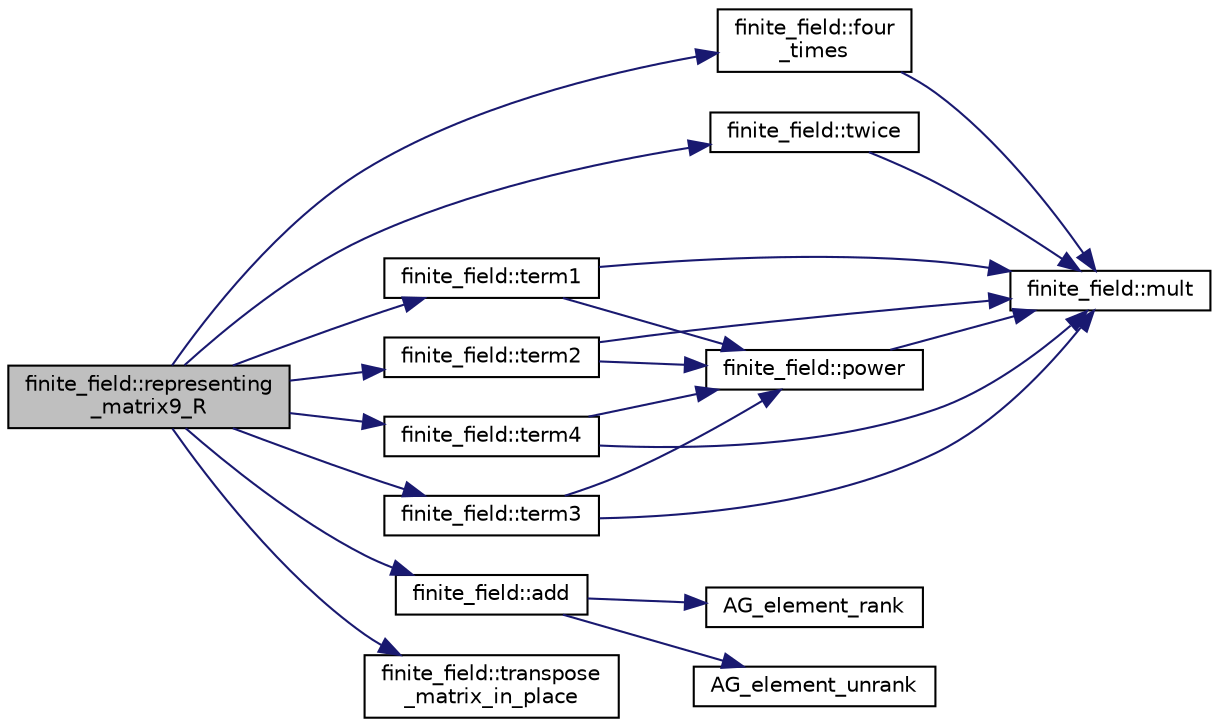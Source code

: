 digraph "finite_field::representing_matrix9_R"
{
  edge [fontname="Helvetica",fontsize="10",labelfontname="Helvetica",labelfontsize="10"];
  node [fontname="Helvetica",fontsize="10",shape=record];
  rankdir="LR";
  Node17683 [label="finite_field::representing\l_matrix9_R",height=0.2,width=0.4,color="black", fillcolor="grey75", style="filled", fontcolor="black"];
  Node17683 -> Node17684 [color="midnightblue",fontsize="10",style="solid",fontname="Helvetica"];
  Node17684 [label="finite_field::term1",height=0.2,width=0.4,color="black", fillcolor="white", style="filled",URL="$df/d5a/classfinite__field.html#adb8e50d3f70f20124537ae6961930554"];
  Node17684 -> Node17685 [color="midnightblue",fontsize="10",style="solid",fontname="Helvetica"];
  Node17685 [label="finite_field::mult",height=0.2,width=0.4,color="black", fillcolor="white", style="filled",URL="$df/d5a/classfinite__field.html#a24fb5917aa6d4d656fd855b7f44a13b0"];
  Node17684 -> Node17686 [color="midnightblue",fontsize="10",style="solid",fontname="Helvetica"];
  Node17686 [label="finite_field::power",height=0.2,width=0.4,color="black", fillcolor="white", style="filled",URL="$df/d5a/classfinite__field.html#a0437871b8f775f0b2d589188d9ad7e61"];
  Node17686 -> Node17685 [color="midnightblue",fontsize="10",style="solid",fontname="Helvetica"];
  Node17683 -> Node17687 [color="midnightblue",fontsize="10",style="solid",fontname="Helvetica"];
  Node17687 [label="finite_field::term2",height=0.2,width=0.4,color="black", fillcolor="white", style="filled",URL="$df/d5a/classfinite__field.html#a2c1e3a9c6f76afaeffb73221f0a1d1df"];
  Node17687 -> Node17685 [color="midnightblue",fontsize="10",style="solid",fontname="Helvetica"];
  Node17687 -> Node17686 [color="midnightblue",fontsize="10",style="solid",fontname="Helvetica"];
  Node17683 -> Node17688 [color="midnightblue",fontsize="10",style="solid",fontname="Helvetica"];
  Node17688 [label="finite_field::four\l_times",height=0.2,width=0.4,color="black", fillcolor="white", style="filled",URL="$df/d5a/classfinite__field.html#a8712c895913434ec4ca3131550cd4895"];
  Node17688 -> Node17685 [color="midnightblue",fontsize="10",style="solid",fontname="Helvetica"];
  Node17683 -> Node17689 [color="midnightblue",fontsize="10",style="solid",fontname="Helvetica"];
  Node17689 [label="finite_field::add",height=0.2,width=0.4,color="black", fillcolor="white", style="filled",URL="$df/d5a/classfinite__field.html#a8f12328a27500f3c7be0c849ebbc9d14"];
  Node17689 -> Node17690 [color="midnightblue",fontsize="10",style="solid",fontname="Helvetica"];
  Node17690 [label="AG_element_unrank",height=0.2,width=0.4,color="black", fillcolor="white", style="filled",URL="$d4/d67/geometry_8h.html#a4a33b86c87b2879b97cfa1327abe2885"];
  Node17689 -> Node17691 [color="midnightblue",fontsize="10",style="solid",fontname="Helvetica"];
  Node17691 [label="AG_element_rank",height=0.2,width=0.4,color="black", fillcolor="white", style="filled",URL="$d4/d67/geometry_8h.html#ab2ac908d07dd8038fd996e26bdc75c17"];
  Node17683 -> Node17692 [color="midnightblue",fontsize="10",style="solid",fontname="Helvetica"];
  Node17692 [label="finite_field::term4",height=0.2,width=0.4,color="black", fillcolor="white", style="filled",URL="$df/d5a/classfinite__field.html#a9f617fca5206785eb642758c66185ca2"];
  Node17692 -> Node17685 [color="midnightblue",fontsize="10",style="solid",fontname="Helvetica"];
  Node17692 -> Node17686 [color="midnightblue",fontsize="10",style="solid",fontname="Helvetica"];
  Node17683 -> Node17693 [color="midnightblue",fontsize="10",style="solid",fontname="Helvetica"];
  Node17693 [label="finite_field::twice",height=0.2,width=0.4,color="black", fillcolor="white", style="filled",URL="$df/d5a/classfinite__field.html#a12df556858aed2a2551106ab9563add8"];
  Node17693 -> Node17685 [color="midnightblue",fontsize="10",style="solid",fontname="Helvetica"];
  Node17683 -> Node17694 [color="midnightblue",fontsize="10",style="solid",fontname="Helvetica"];
  Node17694 [label="finite_field::term3",height=0.2,width=0.4,color="black", fillcolor="white", style="filled",URL="$df/d5a/classfinite__field.html#a15b3f6cc7155b8698b17575e7f46bbfa"];
  Node17694 -> Node17685 [color="midnightblue",fontsize="10",style="solid",fontname="Helvetica"];
  Node17694 -> Node17686 [color="midnightblue",fontsize="10",style="solid",fontname="Helvetica"];
  Node17683 -> Node17695 [color="midnightblue",fontsize="10",style="solid",fontname="Helvetica"];
  Node17695 [label="finite_field::transpose\l_matrix_in_place",height=0.2,width=0.4,color="black", fillcolor="white", style="filled",URL="$df/d5a/classfinite__field.html#ae526a204fb10eea7e5aeab947c89e9a0"];
}
